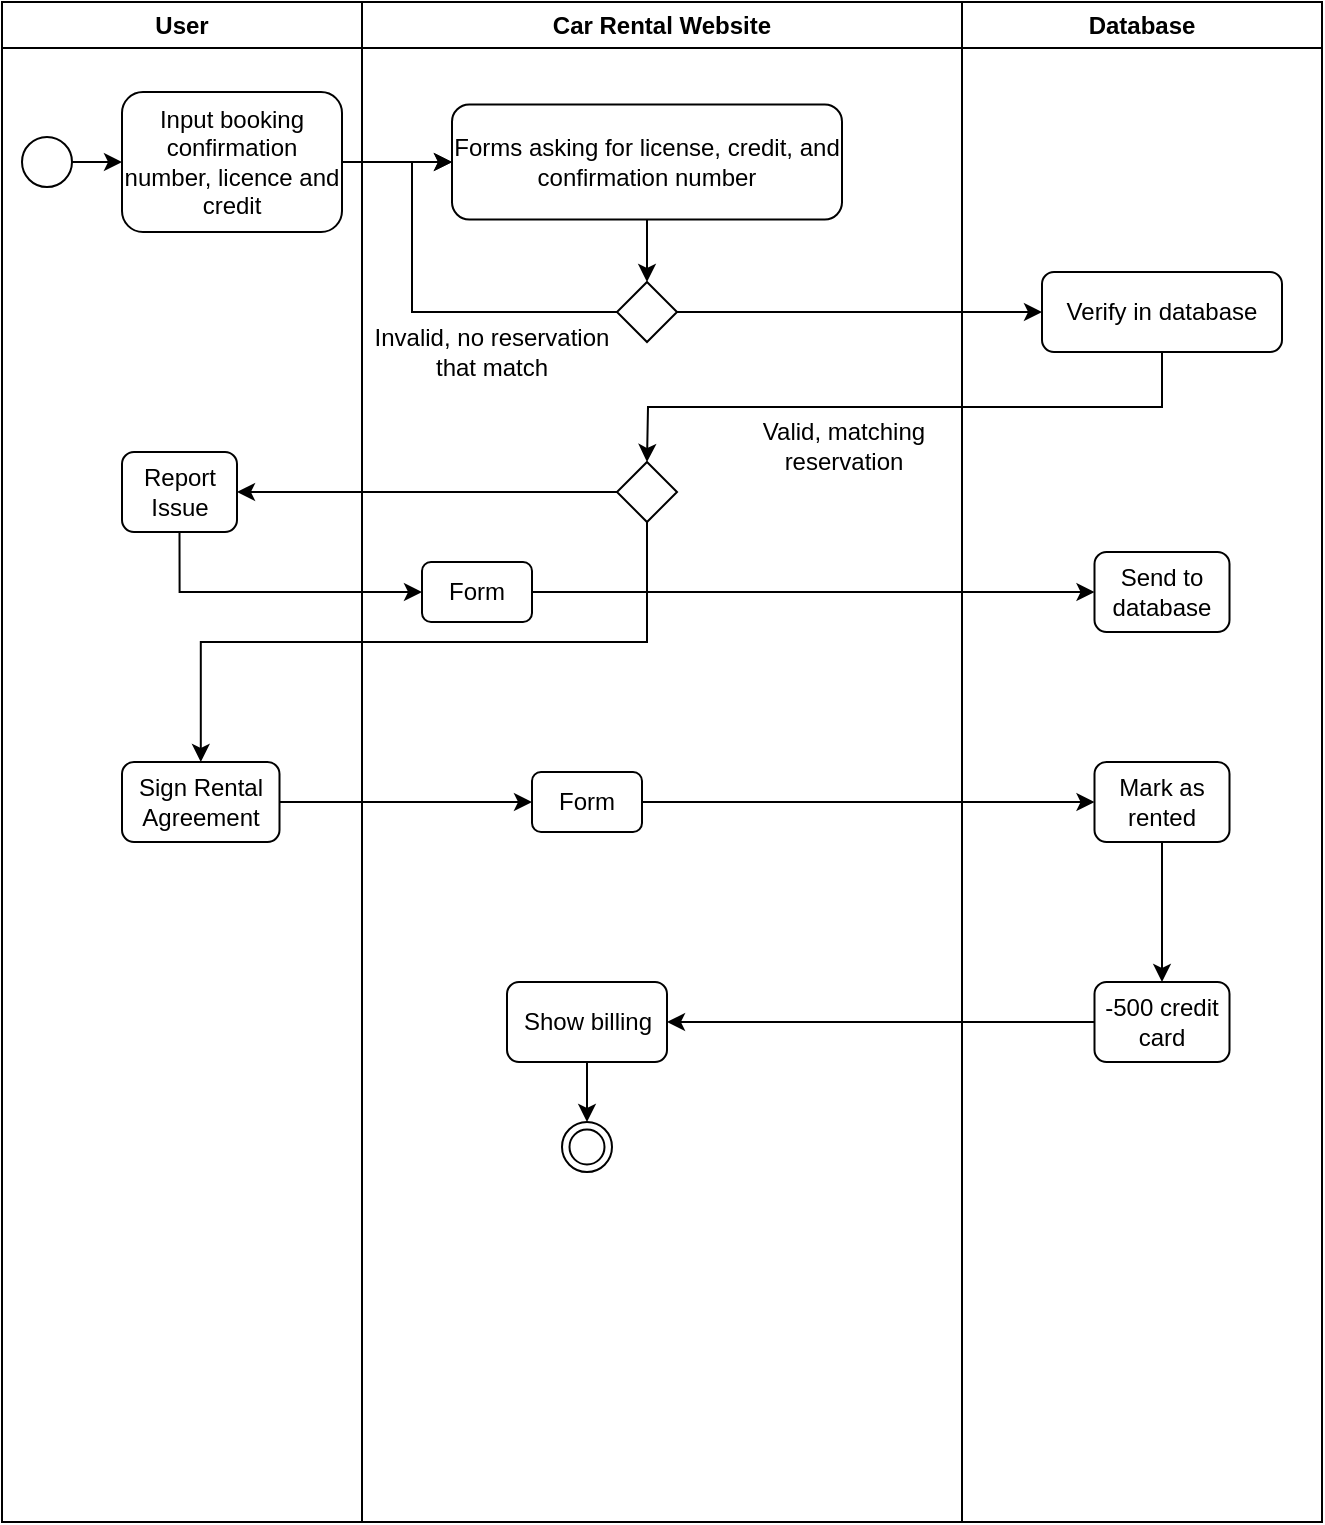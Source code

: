 <mxfile version="21.1.2" type="device">
  <diagram name="Page-1" id="GHCCZwFHGZ2dIF8Eq7Bc">
    <mxGraphModel dx="1480" dy="778" grid="1" gridSize="10" guides="1" tooltips="1" connect="1" arrows="1" fold="1" page="1" pageScale="1" pageWidth="850" pageHeight="1100" math="0" shadow="0">
      <root>
        <mxCell id="0" />
        <mxCell id="1" parent="0" />
        <mxCell id="qtLm0A7_fBKDtyC4aUwC-1" value="User" style="swimlane;whiteSpace=wrap;html=1;" parent="1" vertex="1">
          <mxGeometry x="120" y="80" width="180" height="760" as="geometry" />
        </mxCell>
        <mxCell id="qtLm0A7_fBKDtyC4aUwC-4" value="" style="ellipse;whiteSpace=wrap;html=1;aspect=fixed;" parent="qtLm0A7_fBKDtyC4aUwC-1" vertex="1">
          <mxGeometry x="10" y="67.5" width="25" height="25" as="geometry" />
        </mxCell>
        <mxCell id="qtLm0A7_fBKDtyC4aUwC-6" value="Input booking confirmation number, licence and credit" style="rounded=1;whiteSpace=wrap;html=1;" parent="qtLm0A7_fBKDtyC4aUwC-1" vertex="1">
          <mxGeometry x="60" y="45" width="110" height="70" as="geometry" />
        </mxCell>
        <mxCell id="qtLm0A7_fBKDtyC4aUwC-8" value="" style="endArrow=classic;html=1;rounded=0;exitX=1;exitY=0.5;exitDx=0;exitDy=0;entryX=0;entryY=0.5;entryDx=0;entryDy=0;" parent="qtLm0A7_fBKDtyC4aUwC-1" source="qtLm0A7_fBKDtyC4aUwC-4" target="qtLm0A7_fBKDtyC4aUwC-6" edge="1">
          <mxGeometry width="50" height="50" relative="1" as="geometry">
            <mxPoint x="280" y="260" as="sourcePoint" />
            <mxPoint x="330" y="210" as="targetPoint" />
          </mxGeometry>
        </mxCell>
        <mxCell id="wLLJhmLu08JExm7nZ9xd-14" value="Report Issue" style="rounded=1;whiteSpace=wrap;html=1;" vertex="1" parent="qtLm0A7_fBKDtyC4aUwC-1">
          <mxGeometry x="60" y="225" width="57.5" height="40" as="geometry" />
        </mxCell>
        <mxCell id="wLLJhmLu08JExm7nZ9xd-19" value="Sign Rental Agreement" style="rounded=1;whiteSpace=wrap;html=1;" vertex="1" parent="qtLm0A7_fBKDtyC4aUwC-1">
          <mxGeometry x="60" y="380" width="78.75" height="40" as="geometry" />
        </mxCell>
        <mxCell id="qtLm0A7_fBKDtyC4aUwC-2" value="Car Rental Website" style="swimlane;whiteSpace=wrap;html=1;" parent="1" vertex="1">
          <mxGeometry x="300" y="80" width="300" height="760" as="geometry" />
        </mxCell>
        <mxCell id="wLLJhmLu08JExm7nZ9xd-3" style="edgeStyle=orthogonalEdgeStyle;rounded=0;orthogonalLoop=1;jettySize=auto;html=1;exitX=0.5;exitY=1;exitDx=0;exitDy=0;entryX=0.5;entryY=0;entryDx=0;entryDy=0;" edge="1" parent="qtLm0A7_fBKDtyC4aUwC-2" source="qtLm0A7_fBKDtyC4aUwC-7" target="wLLJhmLu08JExm7nZ9xd-2">
          <mxGeometry relative="1" as="geometry" />
        </mxCell>
        <mxCell id="qtLm0A7_fBKDtyC4aUwC-7" value="Forms asking for license, credit, and confirmation number" style="rounded=1;whiteSpace=wrap;html=1;" parent="qtLm0A7_fBKDtyC4aUwC-2" vertex="1">
          <mxGeometry x="45" y="51.25" width="195" height="57.5" as="geometry" />
        </mxCell>
        <mxCell id="wLLJhmLu08JExm7nZ9xd-4" style="edgeStyle=orthogonalEdgeStyle;rounded=0;orthogonalLoop=1;jettySize=auto;html=1;exitX=0;exitY=0.5;exitDx=0;exitDy=0;entryX=0;entryY=0.5;entryDx=0;entryDy=0;" edge="1" parent="qtLm0A7_fBKDtyC4aUwC-2" source="wLLJhmLu08JExm7nZ9xd-2" target="qtLm0A7_fBKDtyC4aUwC-7">
          <mxGeometry relative="1" as="geometry" />
        </mxCell>
        <mxCell id="wLLJhmLu08JExm7nZ9xd-2" value="" style="rhombus;whiteSpace=wrap;html=1;" vertex="1" parent="qtLm0A7_fBKDtyC4aUwC-2">
          <mxGeometry x="127.5" y="140" width="30" height="30" as="geometry" />
        </mxCell>
        <mxCell id="wLLJhmLu08JExm7nZ9xd-5" value="Invalid, no reservation that match" style="text;html=1;strokeColor=none;fillColor=none;align=center;verticalAlign=middle;whiteSpace=wrap;rounded=0;" vertex="1" parent="qtLm0A7_fBKDtyC4aUwC-2">
          <mxGeometry x="5" y="160" width="120" height="30" as="geometry" />
        </mxCell>
        <mxCell id="wLLJhmLu08JExm7nZ9xd-12" value="" style="rhombus;whiteSpace=wrap;html=1;" vertex="1" parent="qtLm0A7_fBKDtyC4aUwC-2">
          <mxGeometry x="127.5" y="230" width="30" height="30" as="geometry" />
        </mxCell>
        <mxCell id="wLLJhmLu08JExm7nZ9xd-13" value="Form" style="rounded=1;whiteSpace=wrap;html=1;" vertex="1" parent="qtLm0A7_fBKDtyC4aUwC-2">
          <mxGeometry x="30" y="280" width="55" height="30" as="geometry" />
        </mxCell>
        <mxCell id="wLLJhmLu08JExm7nZ9xd-21" value="Form" style="rounded=1;whiteSpace=wrap;html=1;" vertex="1" parent="qtLm0A7_fBKDtyC4aUwC-2">
          <mxGeometry x="85" y="385" width="55" height="30" as="geometry" />
        </mxCell>
        <mxCell id="wLLJhmLu08JExm7nZ9xd-31" style="edgeStyle=orthogonalEdgeStyle;rounded=0;orthogonalLoop=1;jettySize=auto;html=1;exitX=0.5;exitY=1;exitDx=0;exitDy=0;entryX=0.5;entryY=0;entryDx=0;entryDy=0;" edge="1" parent="qtLm0A7_fBKDtyC4aUwC-2" source="wLLJhmLu08JExm7nZ9xd-27" target="wLLJhmLu08JExm7nZ9xd-30">
          <mxGeometry relative="1" as="geometry" />
        </mxCell>
        <mxCell id="wLLJhmLu08JExm7nZ9xd-27" value="Show billing" style="rounded=1;whiteSpace=wrap;html=1;" vertex="1" parent="qtLm0A7_fBKDtyC4aUwC-2">
          <mxGeometry x="72.5" y="490" width="80" height="40" as="geometry" />
        </mxCell>
        <mxCell id="wLLJhmLu08JExm7nZ9xd-30" value="" style="ellipse;whiteSpace=wrap;html=1;aspect=fixed;" vertex="1" parent="qtLm0A7_fBKDtyC4aUwC-2">
          <mxGeometry x="100" y="560" width="25" height="25" as="geometry" />
        </mxCell>
        <mxCell id="wLLJhmLu08JExm7nZ9xd-32" value="" style="ellipse;whiteSpace=wrap;html=1;aspect=fixed;" vertex="1" parent="qtLm0A7_fBKDtyC4aUwC-2">
          <mxGeometry x="103.75" y="563.75" width="17.5" height="17.5" as="geometry" />
        </mxCell>
        <mxCell id="qtLm0A7_fBKDtyC4aUwC-3" value="Database" style="swimlane;whiteSpace=wrap;html=1;" parent="1" vertex="1">
          <mxGeometry x="600" y="80" width="180" height="760" as="geometry" />
        </mxCell>
        <mxCell id="DOATOJcdpVP5VAB-xwLo-89" value="Verify in database" style="rounded=1;whiteSpace=wrap;html=1;" parent="qtLm0A7_fBKDtyC4aUwC-3" vertex="1">
          <mxGeometry x="40" y="135" width="120" height="40" as="geometry" />
        </mxCell>
        <mxCell id="wLLJhmLu08JExm7nZ9xd-17" value="Send to database" style="rounded=1;whiteSpace=wrap;html=1;" vertex="1" parent="qtLm0A7_fBKDtyC4aUwC-3">
          <mxGeometry x="66.25" y="275" width="67.5" height="40" as="geometry" />
        </mxCell>
        <mxCell id="wLLJhmLu08JExm7nZ9xd-26" style="edgeStyle=orthogonalEdgeStyle;rounded=0;orthogonalLoop=1;jettySize=auto;html=1;exitX=0.5;exitY=1;exitDx=0;exitDy=0;entryX=0.5;entryY=0;entryDx=0;entryDy=0;" edge="1" parent="qtLm0A7_fBKDtyC4aUwC-3" source="wLLJhmLu08JExm7nZ9xd-23" target="wLLJhmLu08JExm7nZ9xd-25">
          <mxGeometry relative="1" as="geometry" />
        </mxCell>
        <mxCell id="wLLJhmLu08JExm7nZ9xd-23" value="Mark as rented" style="rounded=1;whiteSpace=wrap;html=1;" vertex="1" parent="qtLm0A7_fBKDtyC4aUwC-3">
          <mxGeometry x="66.25" y="380" width="67.5" height="40" as="geometry" />
        </mxCell>
        <mxCell id="wLLJhmLu08JExm7nZ9xd-25" value="-500 credit card" style="rounded=1;whiteSpace=wrap;html=1;" vertex="1" parent="qtLm0A7_fBKDtyC4aUwC-3">
          <mxGeometry x="66.25" y="490" width="67.5" height="40" as="geometry" />
        </mxCell>
        <mxCell id="qtLm0A7_fBKDtyC4aUwC-9" value="" style="endArrow=classic;html=1;rounded=0;exitX=1;exitY=0.5;exitDx=0;exitDy=0;entryX=0;entryY=0.5;entryDx=0;entryDy=0;" parent="1" source="qtLm0A7_fBKDtyC4aUwC-6" target="qtLm0A7_fBKDtyC4aUwC-7" edge="1">
          <mxGeometry width="50" height="50" relative="1" as="geometry">
            <mxPoint x="165" y="170" as="sourcePoint" />
            <mxPoint x="190" y="170" as="targetPoint" />
          </mxGeometry>
        </mxCell>
        <mxCell id="wLLJhmLu08JExm7nZ9xd-8" style="edgeStyle=orthogonalEdgeStyle;rounded=0;orthogonalLoop=1;jettySize=auto;html=1;exitX=1;exitY=0.5;exitDx=0;exitDy=0;entryX=0;entryY=0.5;entryDx=0;entryDy=0;" edge="1" parent="1" source="wLLJhmLu08JExm7nZ9xd-2" target="DOATOJcdpVP5VAB-xwLo-89">
          <mxGeometry relative="1" as="geometry" />
        </mxCell>
        <mxCell id="wLLJhmLu08JExm7nZ9xd-9" style="edgeStyle=orthogonalEdgeStyle;rounded=0;orthogonalLoop=1;jettySize=auto;html=1;exitX=0.5;exitY=1;exitDx=0;exitDy=0;entryX=0.5;entryY=0;entryDx=0;entryDy=0;" edge="1" parent="1" source="DOATOJcdpVP5VAB-xwLo-89">
          <mxGeometry relative="1" as="geometry">
            <mxPoint x="442.5" y="310" as="targetPoint" />
          </mxGeometry>
        </mxCell>
        <mxCell id="wLLJhmLu08JExm7nZ9xd-10" value="Valid, matching reservation" style="text;html=1;strokeColor=none;fillColor=none;align=center;verticalAlign=middle;whiteSpace=wrap;rounded=0;" vertex="1" parent="1">
          <mxGeometry x="481" y="287" width="120" height="30" as="geometry" />
        </mxCell>
        <mxCell id="wLLJhmLu08JExm7nZ9xd-15" style="edgeStyle=orthogonalEdgeStyle;rounded=0;orthogonalLoop=1;jettySize=auto;html=1;exitX=0;exitY=0.5;exitDx=0;exitDy=0;entryX=1;entryY=0.5;entryDx=0;entryDy=0;" edge="1" parent="1" source="wLLJhmLu08JExm7nZ9xd-12" target="wLLJhmLu08JExm7nZ9xd-14">
          <mxGeometry relative="1" as="geometry" />
        </mxCell>
        <mxCell id="wLLJhmLu08JExm7nZ9xd-16" style="edgeStyle=orthogonalEdgeStyle;rounded=0;orthogonalLoop=1;jettySize=auto;html=1;exitX=0.5;exitY=1;exitDx=0;exitDy=0;entryX=0;entryY=0.5;entryDx=0;entryDy=0;" edge="1" parent="1" source="wLLJhmLu08JExm7nZ9xd-14" target="wLLJhmLu08JExm7nZ9xd-13">
          <mxGeometry relative="1" as="geometry" />
        </mxCell>
        <mxCell id="wLLJhmLu08JExm7nZ9xd-18" style="edgeStyle=orthogonalEdgeStyle;rounded=0;orthogonalLoop=1;jettySize=auto;html=1;exitX=1;exitY=0.5;exitDx=0;exitDy=0;entryX=0;entryY=0.5;entryDx=0;entryDy=0;" edge="1" parent="1" source="wLLJhmLu08JExm7nZ9xd-13" target="wLLJhmLu08JExm7nZ9xd-17">
          <mxGeometry relative="1" as="geometry" />
        </mxCell>
        <mxCell id="wLLJhmLu08JExm7nZ9xd-20" style="edgeStyle=orthogonalEdgeStyle;rounded=0;orthogonalLoop=1;jettySize=auto;html=1;exitX=0.5;exitY=1;exitDx=0;exitDy=0;" edge="1" parent="1" source="wLLJhmLu08JExm7nZ9xd-12" target="wLLJhmLu08JExm7nZ9xd-19">
          <mxGeometry relative="1" as="geometry" />
        </mxCell>
        <mxCell id="wLLJhmLu08JExm7nZ9xd-22" style="edgeStyle=orthogonalEdgeStyle;rounded=0;orthogonalLoop=1;jettySize=auto;html=1;exitX=1;exitY=0.5;exitDx=0;exitDy=0;" edge="1" parent="1" source="wLLJhmLu08JExm7nZ9xd-19" target="wLLJhmLu08JExm7nZ9xd-21">
          <mxGeometry relative="1" as="geometry" />
        </mxCell>
        <mxCell id="wLLJhmLu08JExm7nZ9xd-24" style="edgeStyle=orthogonalEdgeStyle;rounded=0;orthogonalLoop=1;jettySize=auto;html=1;exitX=1;exitY=0.5;exitDx=0;exitDy=0;entryX=0;entryY=0.5;entryDx=0;entryDy=0;" edge="1" parent="1" source="wLLJhmLu08JExm7nZ9xd-21" target="wLLJhmLu08JExm7nZ9xd-23">
          <mxGeometry relative="1" as="geometry" />
        </mxCell>
        <mxCell id="wLLJhmLu08JExm7nZ9xd-28" style="edgeStyle=orthogonalEdgeStyle;rounded=0;orthogonalLoop=1;jettySize=auto;html=1;exitX=0;exitY=0.5;exitDx=0;exitDy=0;entryX=1;entryY=0.5;entryDx=0;entryDy=0;" edge="1" parent="1" source="wLLJhmLu08JExm7nZ9xd-25" target="wLLJhmLu08JExm7nZ9xd-27">
          <mxGeometry relative="1" as="geometry" />
        </mxCell>
      </root>
    </mxGraphModel>
  </diagram>
</mxfile>
